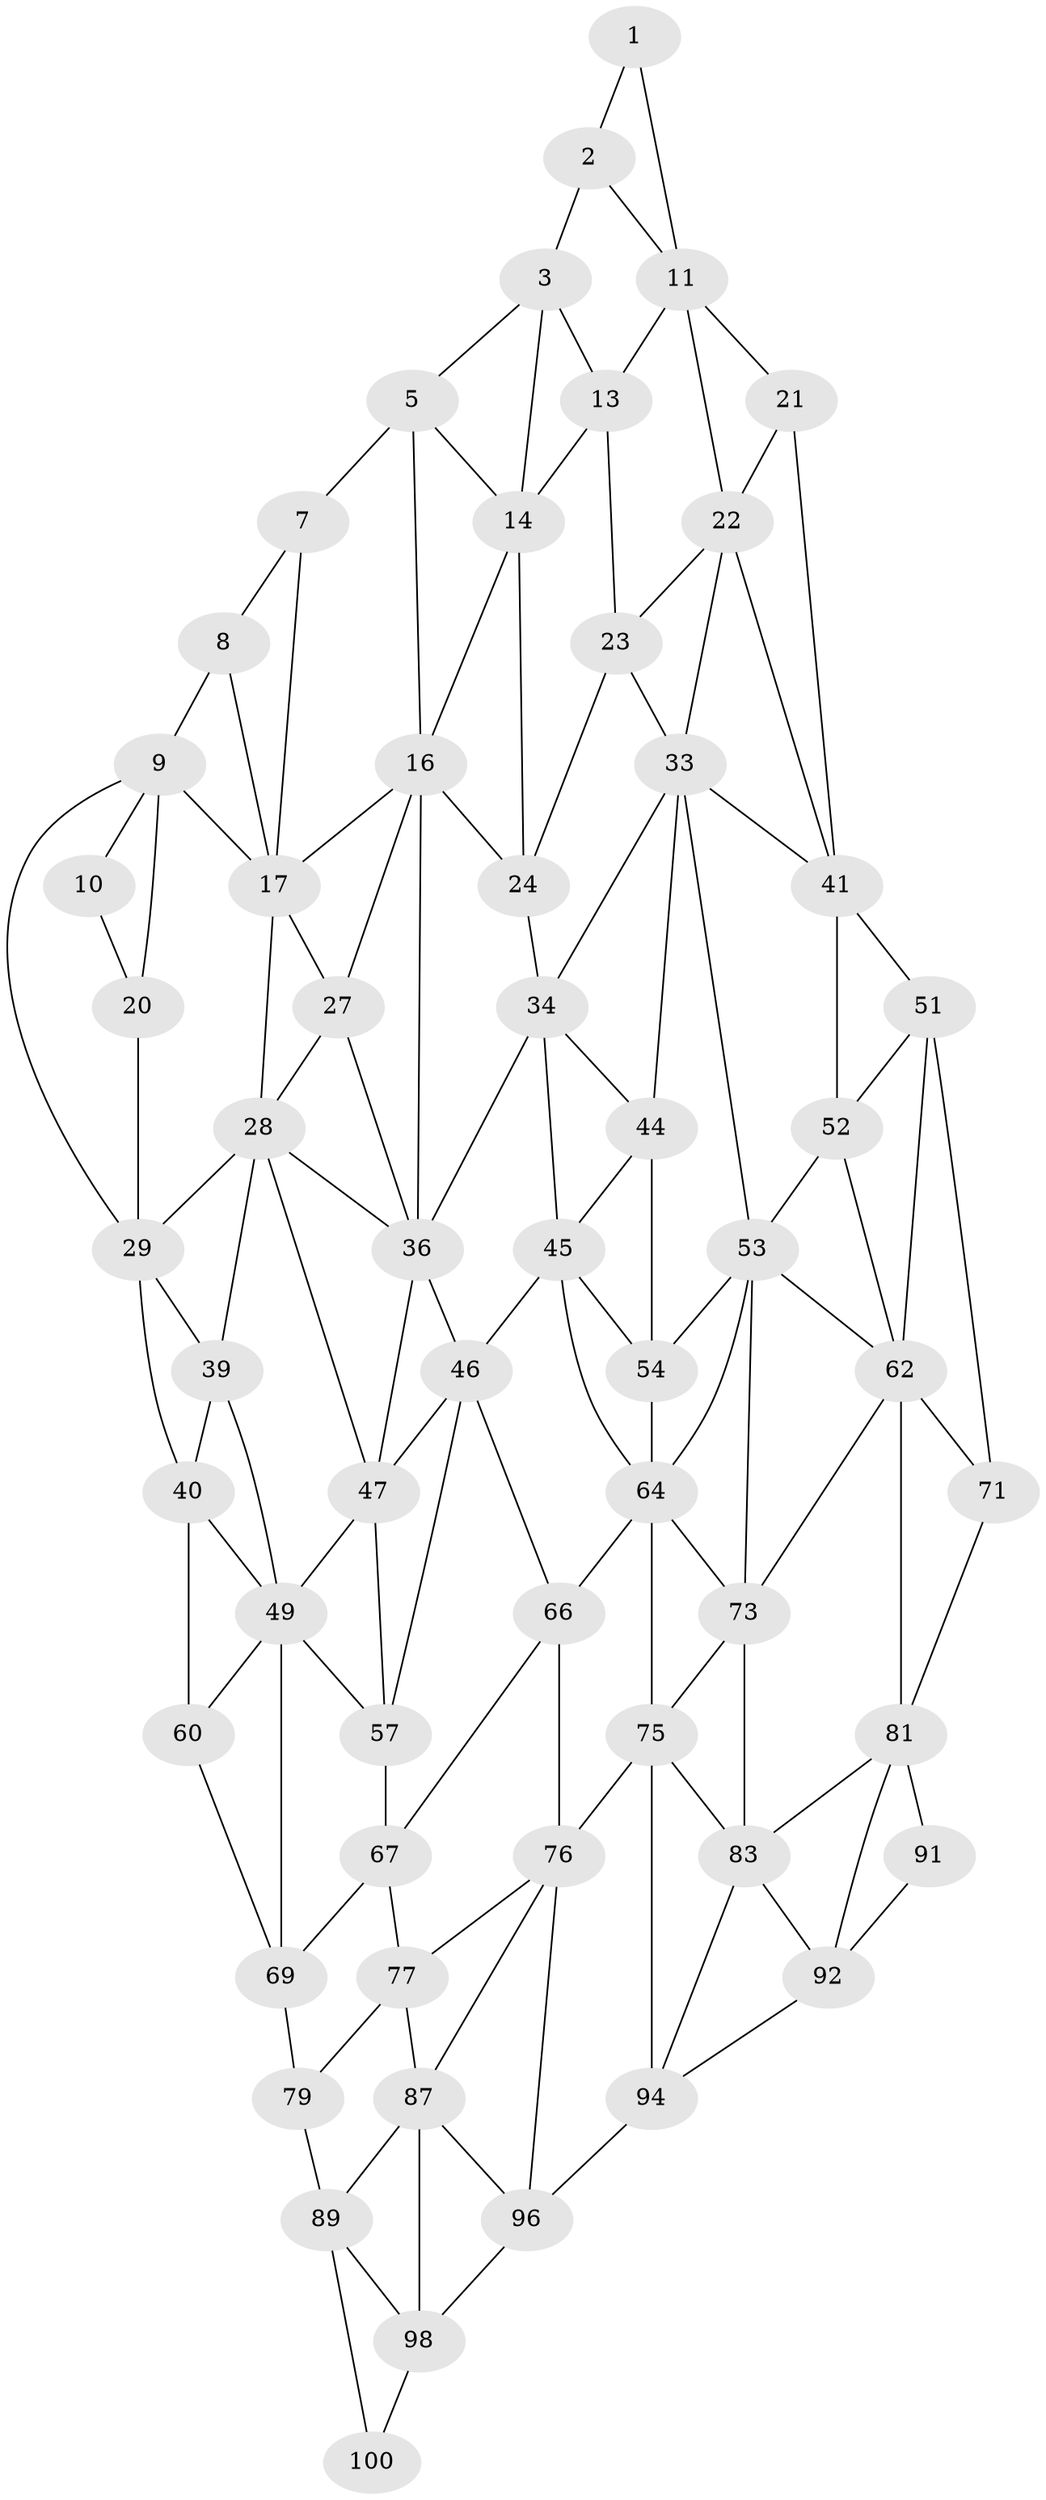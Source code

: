 // original degree distribution, {2: 0.04, 3: 0.32, 4: 0.64}
// Generated by graph-tools (version 1.1) at 2025/11/02/21/25 10:11:12]
// undirected, 59 vertices, 127 edges
graph export_dot {
graph [start="1"]
  node [color=gray90,style=filled];
  1;
  2;
  3 [super="+4"];
  5 [super="+6"];
  7;
  8;
  9 [super="+19"];
  10;
  11 [super="+12"];
  13;
  14 [super="+15"];
  16 [super="+26"];
  17 [super="+18"];
  20;
  21 [super="+31"];
  22 [super="+32"];
  23;
  24 [super="+25"];
  27;
  28 [super="+38"];
  29 [super="+30"];
  33 [super="+43"];
  34 [super="+35"];
  36 [super="+37"];
  39;
  40 [super="+50"];
  41 [super="+42"];
  44;
  45 [super="+55"];
  46 [super="+56"];
  47 [super="+48"];
  49 [super="+59"];
  51 [super="+61"];
  52;
  53 [super="+63"];
  54;
  57 [super="+58"];
  60;
  62 [super="+72"];
  64 [super="+65"];
  66;
  67 [super="+68"];
  69 [super="+70"];
  71;
  73 [super="+74"];
  75 [super="+85"];
  76 [super="+86"];
  77 [super="+78"];
  79 [super="+80"];
  81 [super="+82"];
  83 [super="+84"];
  87 [super="+88"];
  89 [super="+90"];
  91;
  92 [super="+93"];
  94 [super="+95"];
  96 [super="+97"];
  98 [super="+99"];
  100;
  1 -- 11;
  1 -- 2;
  2 -- 3;
  2 -- 11;
  3 -- 13;
  3 -- 5;
  3 -- 14;
  5 -- 14;
  5 -- 16;
  5 -- 7;
  7 -- 17;
  7 -- 8;
  8 -- 9;
  8 -- 17;
  9 -- 10;
  9 -- 20;
  9 -- 29;
  9 -- 17;
  10 -- 20;
  11 -- 21;
  11 -- 13;
  11 -- 22;
  13 -- 23;
  13 -- 14;
  14 -- 24 [weight=2];
  14 -- 16;
  16 -- 17;
  16 -- 24;
  16 -- 27;
  16 -- 36;
  17 -- 27;
  17 -- 28;
  20 -- 29;
  21 -- 22 [weight=2];
  21 -- 41;
  22 -- 23;
  22 -- 33;
  22 -- 41;
  23 -- 33;
  23 -- 24;
  24 -- 34 [weight=2];
  27 -- 28;
  27 -- 36;
  28 -- 29;
  28 -- 39;
  28 -- 47;
  28 -- 36;
  29 -- 39;
  29 -- 40;
  33 -- 34;
  33 -- 44;
  33 -- 53;
  33 -- 41;
  34 -- 44;
  34 -- 36;
  34 -- 45;
  36 -- 46;
  36 -- 47;
  39 -- 49;
  39 -- 40;
  40 -- 49;
  40 -- 60;
  41 -- 51;
  41 -- 52;
  44 -- 54;
  44 -- 45;
  45 -- 46 [weight=2];
  45 -- 54;
  45 -- 64;
  46 -- 47;
  46 -- 57;
  46 -- 66;
  47 -- 57 [weight=2];
  47 -- 49;
  49 -- 60;
  49 -- 69;
  49 -- 57;
  51 -- 52;
  51 -- 62;
  51 -- 71;
  52 -- 62;
  52 -- 53;
  53 -- 54;
  53 -- 64;
  53 -- 73;
  53 -- 62;
  54 -- 64;
  57 -- 67 [weight=2];
  60 -- 69;
  62 -- 73;
  62 -- 71;
  62 -- 81;
  64 -- 73;
  64 -- 66;
  64 -- 75;
  66 -- 76;
  66 -- 67;
  67 -- 77 [weight=2];
  67 -- 69;
  69 -- 79 [weight=2];
  71 -- 81;
  73 -- 83 [weight=2];
  73 -- 75;
  75 -- 76 [weight=2];
  75 -- 94;
  75 -- 83;
  76 -- 77;
  76 -- 96;
  76 -- 87;
  77 -- 87 [weight=2];
  77 -- 79;
  79 -- 89 [weight=2];
  81 -- 91;
  81 -- 83;
  81 -- 92;
  83 -- 92;
  83 -- 94;
  87 -- 89;
  87 -- 98;
  87 -- 96;
  89 -- 98;
  89 -- 100;
  91 -- 92;
  92 -- 94;
  94 -- 96;
  96 -- 98;
  98 -- 100;
}
